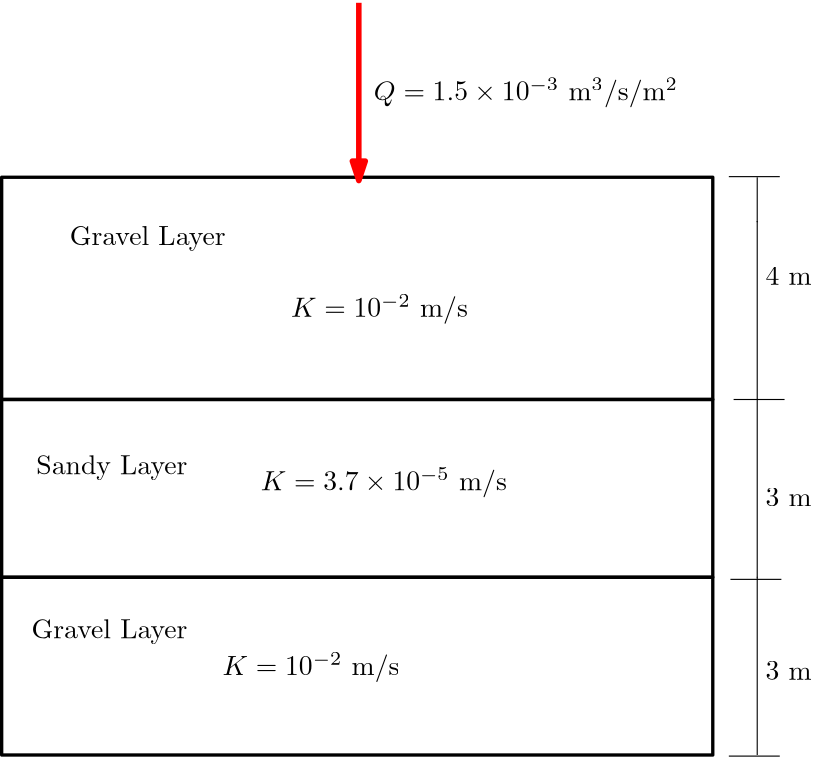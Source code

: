 <?xml version="1.0"?>
<!DOCTYPE ipe SYSTEM "ipe.dtd">
<ipe version="70206" creator="Ipe 7.2.7">
<info created="D:20190827220041" modified="D:20190827220041"/>
<ipestyle name="basic">
<symbol name="arrow/arc(spx)">
<path stroke="sym-stroke" fill="sym-stroke" pen="sym-pen">
0 0 m
-1 0.333 l
-1 -0.333 l
h
</path>
</symbol>
<symbol name="arrow/farc(spx)">
<path stroke="sym-stroke" fill="white" pen="sym-pen">
0 0 m
-1 0.333 l
-1 -0.333 l
h
</path>
</symbol>
<symbol name="arrow/ptarc(spx)">
<path stroke="sym-stroke" fill="sym-stroke" pen="sym-pen">
0 0 m
-1 0.333 l
-0.8 0 l
-1 -0.333 l
h
</path>
</symbol>
<symbol name="arrow/fptarc(spx)">
<path stroke="sym-stroke" fill="white" pen="sym-pen">
0 0 m
-1 0.333 l
-0.8 0 l
-1 -0.333 l
h
</path>
</symbol>
<symbol name="mark/circle(sx)" transformations="translations">
<path fill="sym-stroke">
0.6 0 0 0.6 0 0 e
0.4 0 0 0.4 0 0 e
</path>
</symbol>
<symbol name="mark/disk(sx)" transformations="translations">
<path fill="sym-stroke">
0.6 0 0 0.6 0 0 e
</path>
</symbol>
<symbol name="mark/fdisk(sfx)" transformations="translations">
<group>
<path fill="sym-fill">
0.5 0 0 0.5 0 0 e
</path>
<path fill="sym-stroke" fillrule="eofill">
0.6 0 0 0.6 0 0 e
0.4 0 0 0.4 0 0 e
</path>
</group>
</symbol>
<symbol name="mark/box(sx)" transformations="translations">
<path fill="sym-stroke" fillrule="eofill">
-0.6 -0.6 m
0.6 -0.6 l
0.6 0.6 l
-0.6 0.6 l
h
-0.4 -0.4 m
0.4 -0.4 l
0.4 0.4 l
-0.4 0.4 l
h
</path>
</symbol>
<symbol name="mark/square(sx)" transformations="translations">
<path fill="sym-stroke">
-0.6 -0.6 m
0.6 -0.6 l
0.6 0.6 l
-0.6 0.6 l
h
</path>
</symbol>
<symbol name="mark/fsquare(sfx)" transformations="translations">
<group>
<path fill="sym-fill">
-0.5 -0.5 m
0.5 -0.5 l
0.5 0.5 l
-0.5 0.5 l
h
</path>
<path fill="sym-stroke" fillrule="eofill">
-0.6 -0.6 m
0.6 -0.6 l
0.6 0.6 l
-0.6 0.6 l
h
-0.4 -0.4 m
0.4 -0.4 l
0.4 0.4 l
-0.4 0.4 l
h
</path>
</group>
</symbol>
<symbol name="mark/cross(sx)" transformations="translations">
<group>
<path fill="sym-stroke">
-0.43 -0.57 m
0.57 0.43 l
0.43 0.57 l
-0.57 -0.43 l
h
</path>
<path fill="sym-stroke">
-0.43 0.57 m
0.57 -0.43 l
0.43 -0.57 l
-0.57 0.43 l
h
</path>
</group>
</symbol>
<symbol name="arrow/fnormal(spx)">
<path stroke="sym-stroke" fill="white" pen="sym-pen">
0 0 m
-1 0.333 l
-1 -0.333 l
h
</path>
</symbol>
<symbol name="arrow/pointed(spx)">
<path stroke="sym-stroke" fill="sym-stroke" pen="sym-pen">
0 0 m
-1 0.333 l
-0.8 0 l
-1 -0.333 l
h
</path>
</symbol>
<symbol name="arrow/fpointed(spx)">
<path stroke="sym-stroke" fill="white" pen="sym-pen">
0 0 m
-1 0.333 l
-0.8 0 l
-1 -0.333 l
h
</path>
</symbol>
<symbol name="arrow/linear(spx)">
<path stroke="sym-stroke" pen="sym-pen">
-1 0.333 m
0 0 l
-1 -0.333 l
</path>
</symbol>
<symbol name="arrow/fdouble(spx)">
<path stroke="sym-stroke" fill="white" pen="sym-pen">
0 0 m
-1 0.333 l
-1 -0.333 l
h
-1 0 m
-2 0.333 l
-2 -0.333 l
h
</path>
</symbol>
<symbol name="arrow/double(spx)">
<path stroke="sym-stroke" fill="sym-stroke" pen="sym-pen">
0 0 m
-1 0.333 l
-1 -0.333 l
h
-1 0 m
-2 0.333 l
-2 -0.333 l
h
</path>
</symbol>
<pen name="heavier" value="0.8"/>
<pen name="fat" value="1.2"/>
<pen name="ultrafat" value="2"/>
<symbolsize name="large" value="5"/>
<symbolsize name="small" value="2"/>
<symbolsize name="tiny" value="1.1"/>
<arrowsize name="large" value="10"/>
<arrowsize name="small" value="5"/>
<arrowsize name="tiny" value="3"/>
<color name="red" value="1 0 0"/>
<color name="green" value="0 1 0"/>
<color name="blue" value="0 0 1"/>
<color name="yellow" value="1 1 0"/>
<color name="orange" value="1 0.647 0"/>
<color name="gold" value="1 0.843 0"/>
<color name="purple" value="0.627 0.125 0.941"/>
<color name="gray" value="0.745"/>
<color name="brown" value="0.647 0.165 0.165"/>
<color name="navy" value="0 0 0.502"/>
<color name="pink" value="1 0.753 0.796"/>
<color name="seagreen" value="0.18 0.545 0.341"/>
<color name="turquoise" value="0.251 0.878 0.816"/>
<color name="violet" value="0.933 0.51 0.933"/>
<color name="darkblue" value="0 0 0.545"/>
<color name="darkcyan" value="0 0.545 0.545"/>
<color name="darkgray" value="0.663"/>
<color name="darkgreen" value="0 0.392 0"/>
<color name="darkmagenta" value="0.545 0 0.545"/>
<color name="darkorange" value="1 0.549 0"/>
<color name="darkred" value="0.545 0 0"/>
<color name="lightblue" value="0.678 0.847 0.902"/>
<color name="lightcyan" value="0.878 1 1"/>
<color name="lightgray" value="0.827"/>
<color name="lightgreen" value="0.565 0.933 0.565"/>
<color name="lightyellow" value="1 1 0.878"/>
<dashstyle name="dashed" value="[4] 0"/>
<dashstyle name="dotted" value="[1 3] 0"/>
<dashstyle name="dash dotted" value="[4 2 1 2] 0"/>
<dashstyle name="dash dot dotted" value="[4 2 1 2 1 2] 0"/>
<textsize name="large" value="\large"/>
<textsize name="Large" value="\Large"/>
<textsize name="LARGE" value="\LARGE"/>
<textsize name="huge" value="\huge"/>
<textsize name="Huge" value="\Huge"/>
<textsize name="small" value="\small"/>
<textsize name="footnote" value="\footnotesize"/>
<textsize name="tiny" value="\tiny"/>
<textstyle name="center" begin="\begin{center}" end="\end{center}"/>
<textstyle name="itemize" begin="\begin{itemize}" end="\end{itemize}"/>
<textstyle name="item" begin="\begin{itemize}\item{}" end="\end{itemize}"/>
<gridsize name="4 pts" value="4"/>
<gridsize name="8 pts (~3 mm)" value="8"/>
<gridsize name="16 pts (~6 mm)" value="16"/>
<gridsize name="32 pts (~12 mm)" value="32"/>
<gridsize name="10 pts (~3.5 mm)" value="10"/>
<gridsize name="20 pts (~7 mm)" value="20"/>
<gridsize name="14 pts (~5 mm)" value="14"/>
<gridsize name="28 pts (~10 mm)" value="28"/>
<gridsize name="56 pts (~20 mm)" value="56"/>
<anglesize name="90 deg" value="90"/>
<anglesize name="60 deg" value="60"/>
<anglesize name="45 deg" value="45"/>
<anglesize name="30 deg" value="30"/>
<anglesize name="22.5 deg" value="22.5"/>
<opacity name="10%" value="0.1"/>
<opacity name="30%" value="0.3"/>
<opacity name="50%" value="0.5"/>
<opacity name="75%" value="0.75"/>
<tiling name="falling" angle="-60" step="4" width="1"/>
<tiling name="rising" angle="30" step="4" width="1"/>
</ipestyle>
<page>
<layer name="alpha"/>
<view layers="alpha" active="alpha"/>
<path layer="alpha" stroke="black" pen="fat">
192 576 m
192 512 l
448 512 l
448 576 l
h
</path>
<path stroke="black" pen="fat">
192 656 m
192 576 l
448 576 l
448 656 l
h
</path>
<path stroke="black" pen="fat">
192 512 m
192 448 l
448 448 l
448 512 l
h
</path>
<path matrix="1 0 0 1 0.573096 -17.1929" stroke="red" pen="ultrafat" arrow="normal/normal">
320 736 m
320 672 l
</path>
<path stroke="black" cap="0">
464 656 m
464 448 l
</path>
<path stroke="black" cap="1">
464 640 m
464 640 l
</path>
<path stroke="black" cap="1">
464 640 m
464 640 l
</path>
<path stroke="black" cap="1">
464 512 m
464 512 l
</path>
<path stroke="black">
453.783 656.225 m
472.122 656.225 l
</path>
<path matrix="1 0 0 1 1.7196 -80.233" stroke="black">
453.783 656.225 m
472.122 656.225 l
</path>
<path matrix="1 0 0 1 0.573403 -144.993" stroke="black">
453.783 656.225 m
472.122 656.225 l
</path>
<path matrix="1 0 0 1 0.00030731 -208.607" stroke="black">
453.783 656.225 m
472.122 656.225 l
</path>
<text matrix="1 0 0 1 -18.9122 0" transformations="translations" pos="485.877 617.255" stroke="black" type="label" width="16.604" height="6.42" depth="0" valign="baseline">4 m</text>
<text matrix="1 0 0 1 -18.9117 -79.6601" transformations="translations" pos="485.877 617.255" stroke="black" type="label" width="16.604" height="6.42" depth="0" valign="baseline">3 m</text>
<text matrix="1 0 0 1 -18.9117 -142.128" transformations="translations" pos="485.877 617.255" stroke="black" type="label" width="16.604" height="6.42" depth="0" valign="baseline">3 m</text>
<text matrix="1 0 0 1 -23.4969 -14.9005" transformations="translations" pos="349.48 698.634" stroke="black" type="label" width="112.802" height="8.11" depth="2.49" valign="baseline">$Q = 1.5 \times 10^{-3}$ m$^3$/s/m$^2$ </text>
<text transformations="translations" pos="216.522 631.582" stroke="black" type="label" width="56.164" height="6.926" depth="1.93" valign="baseline">Gravel Layer</text>
<text matrix="1 0 0 1 -13.754 -141.554" transformations="translations" pos="216.522 631.582" stroke="black" type="label" width="56.164" height="6.926" depth="1.93" valign="baseline">Gravel Layer</text>
<text matrix="1 0 0 1 -12.0348 -82.5254" transformations="translations" pos="216.522 631.582" stroke="black" type="label" width="54.407" height="6.926" depth="1.93" valign="baseline">Sandy Layer</text>
<text transformations="translations" pos="296.182 605.793" stroke="black" type="label" width="63.65" height="8.11" depth="2.49" valign="baseline">$K = 10^{-2}$ m/s</text>
<text matrix="1 0 0 1 -25.2162 -2.29238" transformations="translations" pos="310.509 545.618" stroke="black" type="label" width="88.557" height="8.11" depth="2.49" valign="baseline">$K = 3.7 \times 10^{-5}$ m/s</text>
<text matrix="1 0 0 1 -24.6432 -128.946" transformations="translations" pos="296.182 605.793" stroke="black" type="label" width="63.65" height="8.11" depth="2.49" valign="baseline">$K = 10^{-2}$ m/s</text>
</page>
</ipe>
